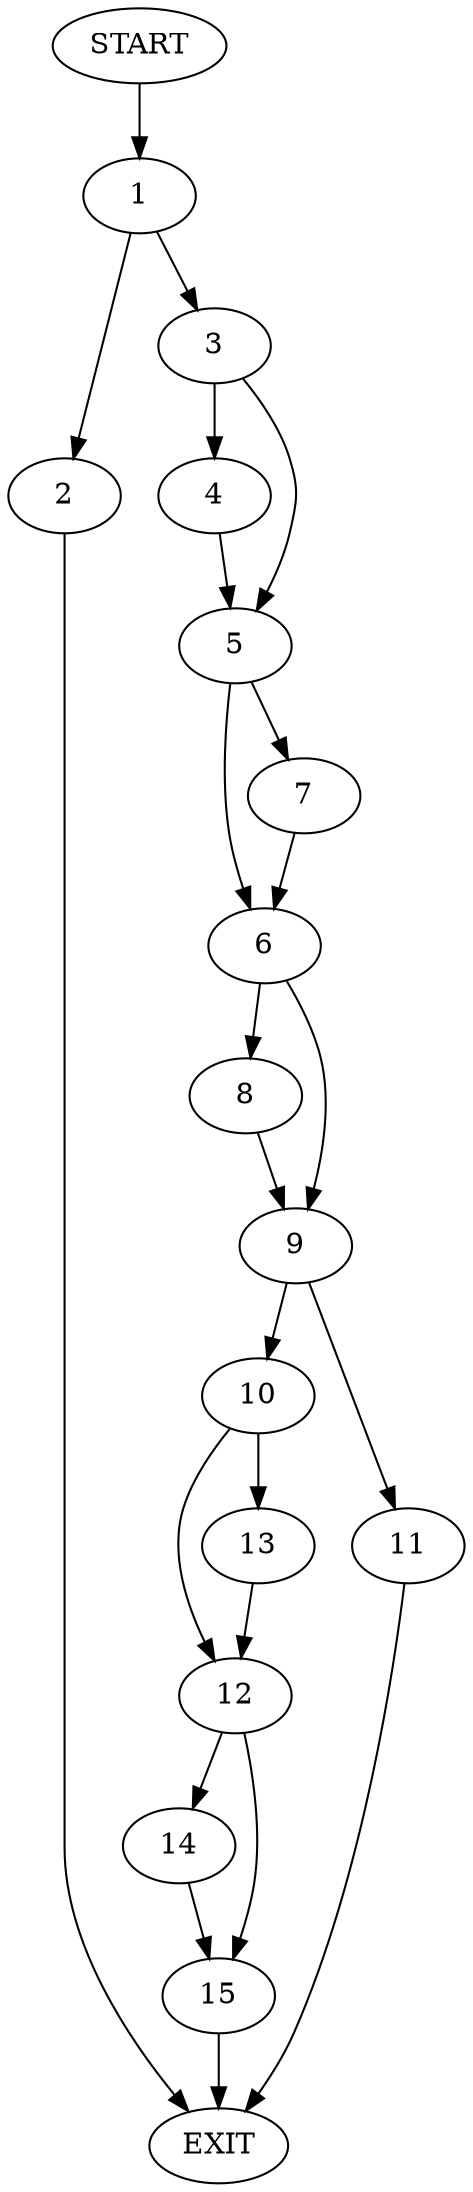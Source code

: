 digraph {
0 [label="START"]
16 [label="EXIT"]
0 -> 1
1 -> 2
1 -> 3
2 -> 16
3 -> 4
3 -> 5
5 -> 6
5 -> 7
4 -> 5
7 -> 6
6 -> 8
6 -> 9
8 -> 9
9 -> 10
9 -> 11
11 -> 16
10 -> 12
10 -> 13
12 -> 14
12 -> 15
13 -> 12
14 -> 15
15 -> 16
}

